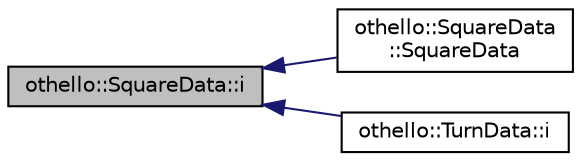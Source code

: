 digraph "othello::SquareData::i"
{
  edge [fontname="Helvetica",fontsize="10",labelfontname="Helvetica",labelfontsize="10"];
  node [fontname="Helvetica",fontsize="10",shape=record];
  rankdir="LR";
  Node1 [label="othello::SquareData::i",height=0.2,width=0.4,color="black", fillcolor="grey75", style="filled", fontcolor="black"];
  Node1 -> Node2 [dir="back",color="midnightblue",fontsize="10",style="solid",fontname="Helvetica"];
  Node2 [label="othello::SquareData\l::SquareData",height=0.2,width=0.4,color="black", fillcolor="white", style="filled",URL="$d3/de5/classothello_1_1_square_data.html#a35b5d5a955b77057a94c62bcd7aa424d"];
  Node1 -> Node3 [dir="back",color="midnightblue",fontsize="10",style="solid",fontname="Helvetica"];
  Node3 [label="othello::TurnData::i",height=0.2,width=0.4,color="black", fillcolor="white", style="filled",URL="$d7/d74/classothello_1_1_turn_data.html#ae6c8417e035718dc3dd1fe6be8c0f484"];
}
